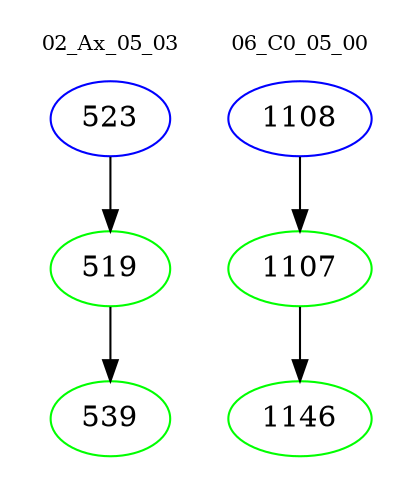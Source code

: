 digraph{
subgraph cluster_0 {
color = white
label = "02_Ax_05_03";
fontsize=10;
T0_523 [label="523", color="blue"]
T0_523 -> T0_519 [color="black"]
T0_519 [label="519", color="green"]
T0_519 -> T0_539 [color="black"]
T0_539 [label="539", color="green"]
}
subgraph cluster_1 {
color = white
label = "06_C0_05_00";
fontsize=10;
T1_1108 [label="1108", color="blue"]
T1_1108 -> T1_1107 [color="black"]
T1_1107 [label="1107", color="green"]
T1_1107 -> T1_1146 [color="black"]
T1_1146 [label="1146", color="green"]
}
}
